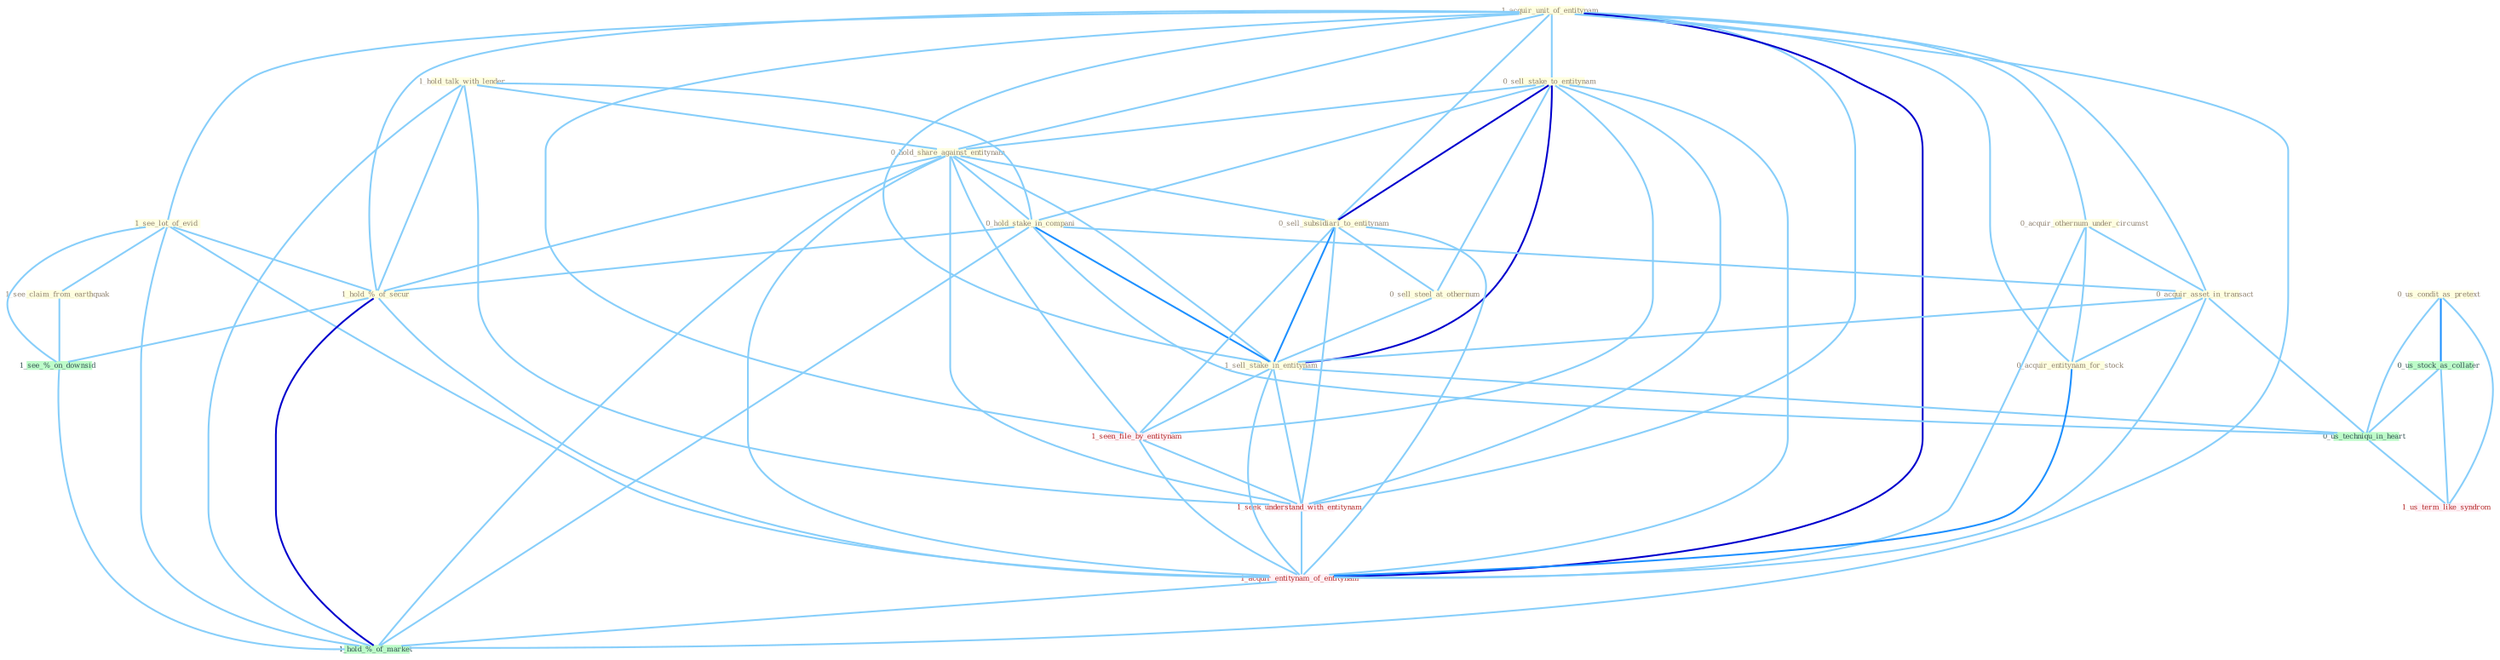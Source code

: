 Graph G{ 
    node
    [shape=polygon,style=filled,width=.5,height=.06,color="#BDFCC9",fixedsize=true,fontsize=4,
    fontcolor="#2f4f4f"];
    {node
    [color="#ffffe0", fontcolor="#8b7d6b"] "1_acquir_unit_of_entitynam " "1_hold_talk_with_lender " "0_sell_stake_to_entitynam " "0_acquir_othernum_under_circumst " "0_hold_share_against_entitynam " "1_see_lot_of_evid " "0_hold_stake_in_compani " "1_see_claim_from_earthquak " "0_sell_subsidiari_to_entitynam " "0_acquir_asset_in_transact " "0_sell_steel_at_othernum " "1_sell_stake_in_entitynam " "0_acquir_entitynam_for_stock " "0_us_condit_as_pretext " "1_hold_%_of_secur "}
{node [color="#fff0f5", fontcolor="#b22222"] "1_seen_file_by_entitynam " "1_seek_understand_with_entitynam " "1_acquir_entitynam_of_entitynam " "1_us_term_like_syndrom "}
edge [color="#B0E2FF"];

	"1_acquir_unit_of_entitynam " -- "0_sell_stake_to_entitynam " [w="1", color="#87cefa" ];
	"1_acquir_unit_of_entitynam " -- "0_acquir_othernum_under_circumst " [w="1", color="#87cefa" ];
	"1_acquir_unit_of_entitynam " -- "0_hold_share_against_entitynam " [w="1", color="#87cefa" ];
	"1_acquir_unit_of_entitynam " -- "1_see_lot_of_evid " [w="1", color="#87cefa" ];
	"1_acquir_unit_of_entitynam " -- "0_sell_subsidiari_to_entitynam " [w="1", color="#87cefa" ];
	"1_acquir_unit_of_entitynam " -- "0_acquir_asset_in_transact " [w="1", color="#87cefa" ];
	"1_acquir_unit_of_entitynam " -- "1_sell_stake_in_entitynam " [w="1", color="#87cefa" ];
	"1_acquir_unit_of_entitynam " -- "0_acquir_entitynam_for_stock " [w="1", color="#87cefa" ];
	"1_acquir_unit_of_entitynam " -- "1_hold_%_of_secur " [w="1", color="#87cefa" ];
	"1_acquir_unit_of_entitynam " -- "1_seen_file_by_entitynam " [w="1", color="#87cefa" ];
	"1_acquir_unit_of_entitynam " -- "1_seek_understand_with_entitynam " [w="1", color="#87cefa" ];
	"1_acquir_unit_of_entitynam " -- "1_acquir_entitynam_of_entitynam " [w="3", color="#0000cd" , len=0.6];
	"1_acquir_unit_of_entitynam " -- "1_hold_%_of_market " [w="1", color="#87cefa" ];
	"1_hold_talk_with_lender " -- "0_hold_share_against_entitynam " [w="1", color="#87cefa" ];
	"1_hold_talk_with_lender " -- "0_hold_stake_in_compani " [w="1", color="#87cefa" ];
	"1_hold_talk_with_lender " -- "1_hold_%_of_secur " [w="1", color="#87cefa" ];
	"1_hold_talk_with_lender " -- "1_seek_understand_with_entitynam " [w="1", color="#87cefa" ];
	"1_hold_talk_with_lender " -- "1_hold_%_of_market " [w="1", color="#87cefa" ];
	"0_sell_stake_to_entitynam " -- "0_hold_share_against_entitynam " [w="1", color="#87cefa" ];
	"0_sell_stake_to_entitynam " -- "0_hold_stake_in_compani " [w="1", color="#87cefa" ];
	"0_sell_stake_to_entitynam " -- "0_sell_subsidiari_to_entitynam " [w="3", color="#0000cd" , len=0.6];
	"0_sell_stake_to_entitynam " -- "0_sell_steel_at_othernum " [w="1", color="#87cefa" ];
	"0_sell_stake_to_entitynam " -- "1_sell_stake_in_entitynam " [w="3", color="#0000cd" , len=0.6];
	"0_sell_stake_to_entitynam " -- "1_seen_file_by_entitynam " [w="1", color="#87cefa" ];
	"0_sell_stake_to_entitynam " -- "1_seek_understand_with_entitynam " [w="1", color="#87cefa" ];
	"0_sell_stake_to_entitynam " -- "1_acquir_entitynam_of_entitynam " [w="1", color="#87cefa" ];
	"0_acquir_othernum_under_circumst " -- "0_acquir_asset_in_transact " [w="1", color="#87cefa" ];
	"0_acquir_othernum_under_circumst " -- "0_acquir_entitynam_for_stock " [w="1", color="#87cefa" ];
	"0_acquir_othernum_under_circumst " -- "1_acquir_entitynam_of_entitynam " [w="1", color="#87cefa" ];
	"0_hold_share_against_entitynam " -- "0_hold_stake_in_compani " [w="1", color="#87cefa" ];
	"0_hold_share_against_entitynam " -- "0_sell_subsidiari_to_entitynam " [w="1", color="#87cefa" ];
	"0_hold_share_against_entitynam " -- "1_sell_stake_in_entitynam " [w="1", color="#87cefa" ];
	"0_hold_share_against_entitynam " -- "1_hold_%_of_secur " [w="1", color="#87cefa" ];
	"0_hold_share_against_entitynam " -- "1_seen_file_by_entitynam " [w="1", color="#87cefa" ];
	"0_hold_share_against_entitynam " -- "1_seek_understand_with_entitynam " [w="1", color="#87cefa" ];
	"0_hold_share_against_entitynam " -- "1_acquir_entitynam_of_entitynam " [w="1", color="#87cefa" ];
	"0_hold_share_against_entitynam " -- "1_hold_%_of_market " [w="1", color="#87cefa" ];
	"1_see_lot_of_evid " -- "1_see_claim_from_earthquak " [w="1", color="#87cefa" ];
	"1_see_lot_of_evid " -- "1_hold_%_of_secur " [w="1", color="#87cefa" ];
	"1_see_lot_of_evid " -- "1_acquir_entitynam_of_entitynam " [w="1", color="#87cefa" ];
	"1_see_lot_of_evid " -- "1_see_%_on_downsid " [w="1", color="#87cefa" ];
	"1_see_lot_of_evid " -- "1_hold_%_of_market " [w="1", color="#87cefa" ];
	"0_hold_stake_in_compani " -- "0_acquir_asset_in_transact " [w="1", color="#87cefa" ];
	"0_hold_stake_in_compani " -- "1_sell_stake_in_entitynam " [w="2", color="#1e90ff" , len=0.8];
	"0_hold_stake_in_compani " -- "1_hold_%_of_secur " [w="1", color="#87cefa" ];
	"0_hold_stake_in_compani " -- "0_us_techniqu_in_heart " [w="1", color="#87cefa" ];
	"0_hold_stake_in_compani " -- "1_hold_%_of_market " [w="1", color="#87cefa" ];
	"1_see_claim_from_earthquak " -- "1_see_%_on_downsid " [w="1", color="#87cefa" ];
	"0_sell_subsidiari_to_entitynam " -- "0_sell_steel_at_othernum " [w="1", color="#87cefa" ];
	"0_sell_subsidiari_to_entitynam " -- "1_sell_stake_in_entitynam " [w="2", color="#1e90ff" , len=0.8];
	"0_sell_subsidiari_to_entitynam " -- "1_seen_file_by_entitynam " [w="1", color="#87cefa" ];
	"0_sell_subsidiari_to_entitynam " -- "1_seek_understand_with_entitynam " [w="1", color="#87cefa" ];
	"0_sell_subsidiari_to_entitynam " -- "1_acquir_entitynam_of_entitynam " [w="1", color="#87cefa" ];
	"0_acquir_asset_in_transact " -- "1_sell_stake_in_entitynam " [w="1", color="#87cefa" ];
	"0_acquir_asset_in_transact " -- "0_acquir_entitynam_for_stock " [w="1", color="#87cefa" ];
	"0_acquir_asset_in_transact " -- "1_acquir_entitynam_of_entitynam " [w="1", color="#87cefa" ];
	"0_acquir_asset_in_transact " -- "0_us_techniqu_in_heart " [w="1", color="#87cefa" ];
	"0_sell_steel_at_othernum " -- "1_sell_stake_in_entitynam " [w="1", color="#87cefa" ];
	"1_sell_stake_in_entitynam " -- "1_seen_file_by_entitynam " [w="1", color="#87cefa" ];
	"1_sell_stake_in_entitynam " -- "1_seek_understand_with_entitynam " [w="1", color="#87cefa" ];
	"1_sell_stake_in_entitynam " -- "1_acquir_entitynam_of_entitynam " [w="1", color="#87cefa" ];
	"1_sell_stake_in_entitynam " -- "0_us_techniqu_in_heart " [w="1", color="#87cefa" ];
	"0_acquir_entitynam_for_stock " -- "1_acquir_entitynam_of_entitynam " [w="2", color="#1e90ff" , len=0.8];
	"0_us_condit_as_pretext " -- "0_us_stock_as_collater " [w="2", color="#1e90ff" , len=0.8];
	"0_us_condit_as_pretext " -- "0_us_techniqu_in_heart " [w="1", color="#87cefa" ];
	"0_us_condit_as_pretext " -- "1_us_term_like_syndrom " [w="1", color="#87cefa" ];
	"1_hold_%_of_secur " -- "1_acquir_entitynam_of_entitynam " [w="1", color="#87cefa" ];
	"1_hold_%_of_secur " -- "1_see_%_on_downsid " [w="1", color="#87cefa" ];
	"1_hold_%_of_secur " -- "1_hold_%_of_market " [w="3", color="#0000cd" , len=0.6];
	"1_seen_file_by_entitynam " -- "1_seek_understand_with_entitynam " [w="1", color="#87cefa" ];
	"1_seen_file_by_entitynam " -- "1_acquir_entitynam_of_entitynam " [w="1", color="#87cefa" ];
	"0_us_stock_as_collater " -- "0_us_techniqu_in_heart " [w="1", color="#87cefa" ];
	"0_us_stock_as_collater " -- "1_us_term_like_syndrom " [w="1", color="#87cefa" ];
	"1_seek_understand_with_entitynam " -- "1_acquir_entitynam_of_entitynam " [w="1", color="#87cefa" ];
	"1_acquir_entitynam_of_entitynam " -- "1_hold_%_of_market " [w="1", color="#87cefa" ];
	"0_us_techniqu_in_heart " -- "1_us_term_like_syndrom " [w="1", color="#87cefa" ];
	"1_see_%_on_downsid " -- "1_hold_%_of_market " [w="1", color="#87cefa" ];
}